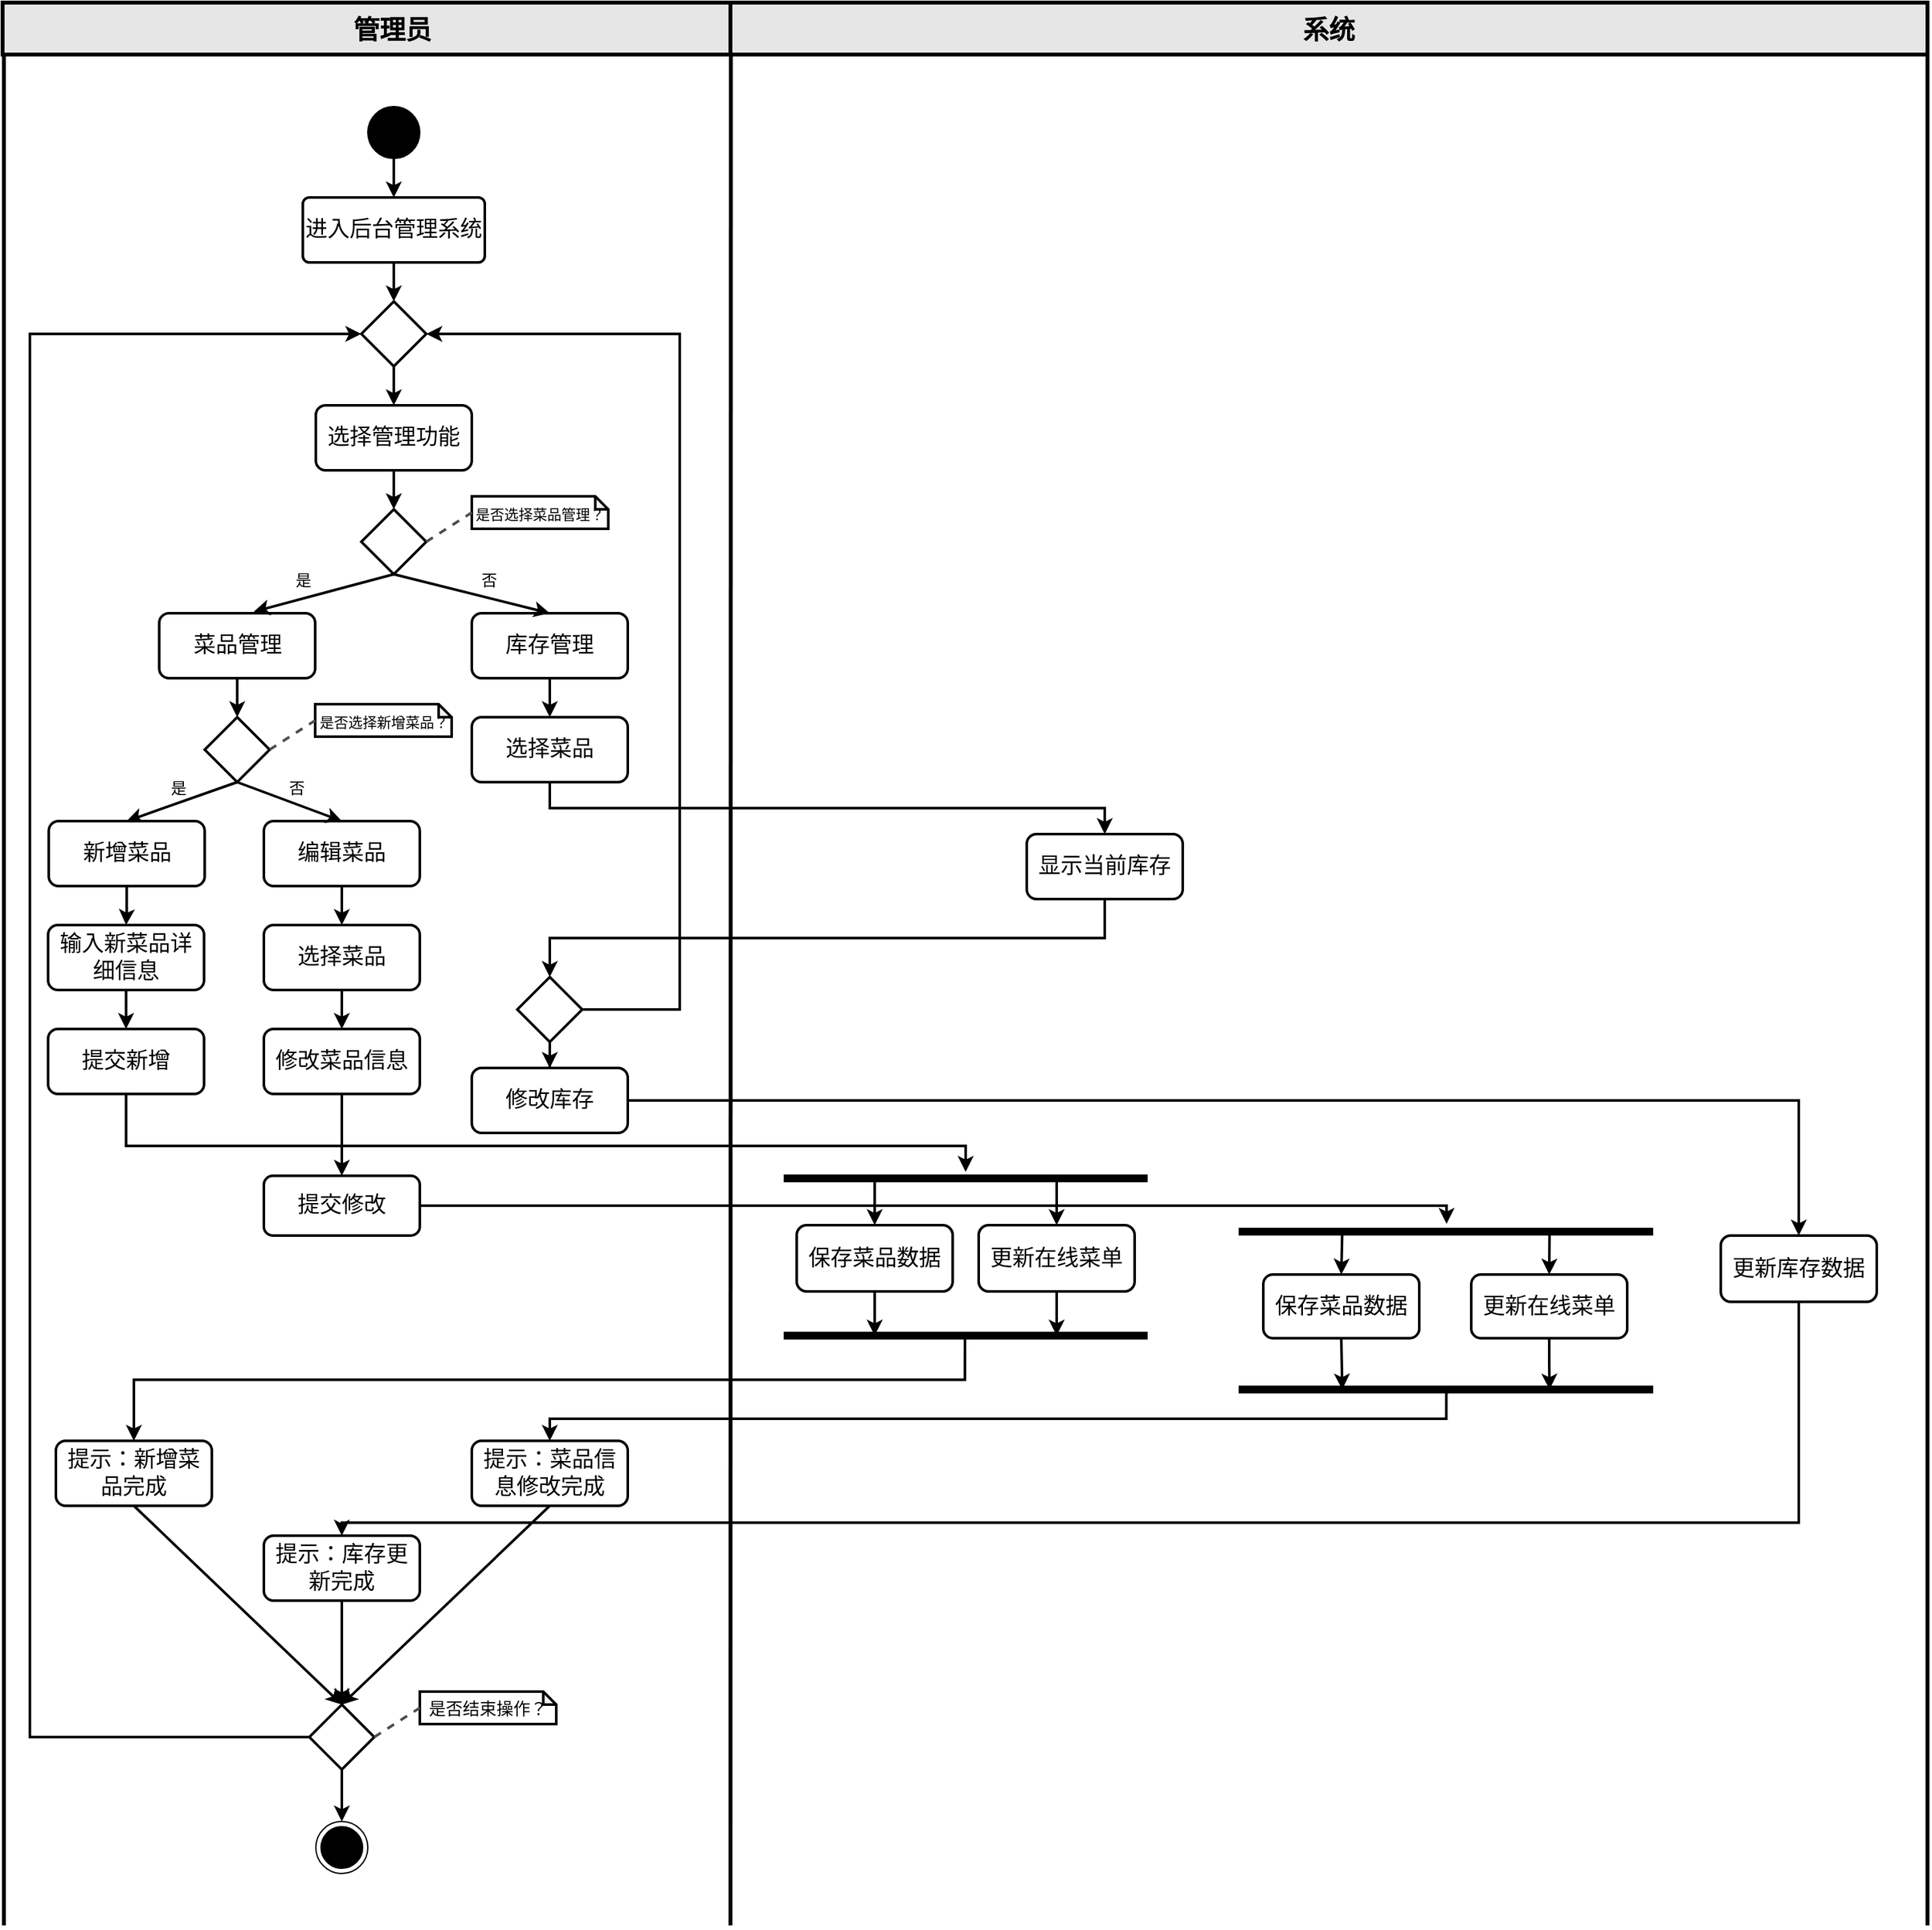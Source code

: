 <mxfile version="27.1.5">
  <diagram name="第 1 页" id="OfFDXcEh4mvgwOR_4sZM">
    <mxGraphModel dx="2760" dy="1220" grid="1" gridSize="10" guides="1" tooltips="1" connect="1" arrows="1" fold="1" page="1" pageScale="1" pageWidth="827" pageHeight="1169" math="0" shadow="0">
      <root>
        <mxCell id="0" />
        <mxCell id="1" parent="0" />
        <mxCell id="ZkD1P1Wt4bG5LlNcU552-23" style="edgeStyle=orthogonalEdgeStyle;rounded=0;orthogonalLoop=1;jettySize=auto;html=1;exitX=0.5;exitY=1;exitDx=0;exitDy=0;labelBackgroundColor=none;fontColor=default;fontSize=17;fontFamily=黑体;strokeWidth=2;" parent="1" source="jzol34q8vQIkxrYHAkH4-21" target="wrpRZbD9yLnscSps5DgX-5" edge="1">
          <mxGeometry relative="1" as="geometry" />
        </mxCell>
        <mxCell id="ZkD1P1Wt4bG5LlNcU552-22" style="edgeStyle=orthogonalEdgeStyle;rounded=0;orthogonalLoop=1;jettySize=auto;html=1;exitX=0.5;exitY=1;exitDx=0;exitDy=0;entryX=0.5;entryY=0;entryDx=0;entryDy=0;labelBackgroundColor=none;fontColor=default;fontSize=17;fontFamily=黑体;strokeWidth=2;" parent="1" source="wrpRZbD9yLnscSps5DgX-1" target="ZkD1P1Wt4bG5LlNcU552-5" edge="1">
          <mxGeometry relative="1" as="geometry" />
        </mxCell>
        <mxCell id="ZkD1P1Wt4bG5LlNcU552-24" style="edgeStyle=orthogonalEdgeStyle;rounded=0;orthogonalLoop=1;jettySize=auto;html=1;exitX=0.5;exitY=1;exitDx=0;exitDy=0;entryX=0.5;entryY=0;entryDx=0;entryDy=0;labelBackgroundColor=none;fontColor=default;fontSize=17;fontFamily=黑体;strokeWidth=2;" parent="1" source="wrpRZbD9yLnscSps5DgX-5" target="ZkD1P1Wt4bG5LlNcU552-4" edge="1">
          <mxGeometry relative="1" as="geometry" />
        </mxCell>
        <mxCell id="wrpRZbD9yLnscSps5DgX-5" value="输入新菜品详细信息" style="rounded=1;whiteSpace=wrap;html=1;fontSize=17;fontFamily=黑体;labelBackgroundColor=none;strokeWidth=2;" parent="1" vertex="1">
          <mxGeometry x="-46" y="790" width="120" height="50" as="geometry" />
        </mxCell>
        <mxCell id="ZkD1P1Wt4bG5LlNcU552-37" style="edgeStyle=orthogonalEdgeStyle;rounded=0;orthogonalLoop=1;jettySize=auto;html=1;exitX=0.5;exitY=1;exitDx=0;exitDy=0;labelBackgroundColor=none;fontColor=default;fontSize=17;fontFamily=黑体;strokeWidth=2;" parent="1" source="ZkD1P1Wt4bG5LlNcU552-4" target="ZkD1P1Wt4bG5LlNcU552-36" edge="1">
          <mxGeometry relative="1" as="geometry">
            <Array as="points">
              <mxPoint x="14" y="960" />
              <mxPoint x="660" y="960" />
            </Array>
          </mxGeometry>
        </mxCell>
        <mxCell id="ZkD1P1Wt4bG5LlNcU552-4" value="提交新增" style="rounded=1;whiteSpace=wrap;html=1;fontSize=17;fontFamily=黑体;labelBackgroundColor=none;strokeWidth=2;" parent="1" vertex="1">
          <mxGeometry x="-46" y="870" width="120" height="50" as="geometry" />
        </mxCell>
        <mxCell id="ZkD1P1Wt4bG5LlNcU552-25" style="edgeStyle=orthogonalEdgeStyle;rounded=0;orthogonalLoop=1;jettySize=auto;html=1;exitX=0.5;exitY=1;exitDx=0;exitDy=0;labelBackgroundColor=none;fontColor=default;fontSize=17;fontFamily=黑体;strokeWidth=2;" parent="1" source="ZkD1P1Wt4bG5LlNcU552-5" target="ZkD1P1Wt4bG5LlNcU552-6" edge="1">
          <mxGeometry relative="1" as="geometry" />
        </mxCell>
        <mxCell id="ZkD1P1Wt4bG5LlNcU552-5" value="选择菜品" style="rounded=1;whiteSpace=wrap;html=1;fontSize=17;fontFamily=黑体;labelBackgroundColor=none;strokeWidth=2;" parent="1" vertex="1">
          <mxGeometry x="120" y="790" width="120" height="50" as="geometry" />
        </mxCell>
        <mxCell id="ZkD1P1Wt4bG5LlNcU552-26" style="edgeStyle=orthogonalEdgeStyle;rounded=0;orthogonalLoop=1;jettySize=auto;html=1;exitX=0.5;exitY=1;exitDx=0;exitDy=0;entryX=0.5;entryY=0;entryDx=0;entryDy=0;labelBackgroundColor=none;fontColor=default;fontSize=17;fontFamily=黑体;strokeWidth=2;" parent="1" source="ZkD1P1Wt4bG5LlNcU552-6" target="ZkD1P1Wt4bG5LlNcU552-7" edge="1">
          <mxGeometry relative="1" as="geometry" />
        </mxCell>
        <mxCell id="ZkD1P1Wt4bG5LlNcU552-6" value="修改菜品信息" style="rounded=1;whiteSpace=wrap;html=1;fontSize=17;fontFamily=黑体;labelBackgroundColor=none;strokeWidth=2;" parent="1" vertex="1">
          <mxGeometry x="120" y="870" width="120" height="50" as="geometry" />
        </mxCell>
        <mxCell id="ZkD1P1Wt4bG5LlNcU552-7" value="提交修改" style="rounded=1;whiteSpace=wrap;html=1;fontSize=17;fontFamily=黑体;labelBackgroundColor=none;strokeWidth=2;" parent="1" vertex="1">
          <mxGeometry x="120" y="983" width="120" height="46" as="geometry" />
        </mxCell>
        <mxCell id="ZkD1P1Wt4bG5LlNcU552-16" style="edgeStyle=orthogonalEdgeStyle;rounded=0;orthogonalLoop=1;jettySize=auto;html=1;exitX=0.5;exitY=1;exitDx=0;exitDy=0;labelBackgroundColor=none;fontColor=default;fontSize=17;fontFamily=黑体;strokeWidth=2;" parent="1" source="ZkD1P1Wt4bG5LlNcU552-8" target="ZkD1P1Wt4bG5LlNcU552-14" edge="1">
          <mxGeometry relative="1" as="geometry" />
        </mxCell>
        <mxCell id="ZkD1P1Wt4bG5LlNcU552-8" value="选择菜品" style="rounded=1;whiteSpace=wrap;html=1;fontSize=17;fontFamily=黑体;labelBackgroundColor=none;strokeWidth=2;" parent="1" vertex="1">
          <mxGeometry x="280" y="630" width="120" height="50" as="geometry" />
        </mxCell>
        <mxCell id="ZkD1P1Wt4bG5LlNcU552-80" style="edgeStyle=orthogonalEdgeStyle;rounded=0;orthogonalLoop=1;jettySize=auto;html=1;exitX=0.5;exitY=1;exitDx=0;exitDy=0;labelBackgroundColor=none;fontColor=default;fontSize=17;fontFamily=黑体;strokeWidth=2;" parent="1" source="ZkD1P1Wt4bG5LlNcU552-14" target="ZkD1P1Wt4bG5LlNcU552-15" edge="1">
          <mxGeometry relative="1" as="geometry" />
        </mxCell>
        <mxCell id="ZkD1P1Wt4bG5LlNcU552-14" value="显示当前库存" style="rounded=1;whiteSpace=wrap;html=1;fontSize=17;fontFamily=黑体;labelBackgroundColor=none;strokeWidth=2;" parent="1" vertex="1">
          <mxGeometry x="707" y="720" width="120" height="50" as="geometry" />
        </mxCell>
        <mxCell id="ZkD1P1Wt4bG5LlNcU552-81" style="edgeStyle=orthogonalEdgeStyle;rounded=0;orthogonalLoop=1;jettySize=auto;html=1;entryX=0.5;entryY=0;entryDx=0;entryDy=0;labelBackgroundColor=none;fontColor=default;fontSize=17;fontFamily=黑体;strokeWidth=2;" parent="1" source="ZkD1P1Wt4bG5LlNcU552-15" target="ZkD1P1Wt4bG5LlNcU552-18" edge="1">
          <mxGeometry relative="1" as="geometry" />
        </mxCell>
        <mxCell id="ZkD1P1Wt4bG5LlNcU552-82" style="edgeStyle=orthogonalEdgeStyle;rounded=0;orthogonalLoop=1;jettySize=auto;html=1;entryX=1;entryY=0.5;entryDx=0;entryDy=0;labelBackgroundColor=none;fontColor=default;exitX=1;exitY=0.5;exitDx=0;exitDy=0;fontSize=17;fontFamily=黑体;strokeWidth=2;" parent="1" source="ZkD1P1Wt4bG5LlNcU552-15" target="ZkD1P1Wt4bG5LlNcU552-1" edge="1">
          <mxGeometry relative="1" as="geometry">
            <Array as="points">
              <mxPoint x="440" y="855" />
              <mxPoint x="440" y="335" />
            </Array>
          </mxGeometry>
        </mxCell>
        <mxCell id="ZkD1P1Wt4bG5LlNcU552-15" value="" style="rhombus;whiteSpace=wrap;html=1;labelBackgroundColor=none;fontSize=17;fontFamily=黑体;strokeWidth=2;" parent="1" vertex="1">
          <mxGeometry x="315" y="830" width="50" height="50" as="geometry" />
        </mxCell>
        <mxCell id="p3CwwabS2HMExQp8e3fW-5" style="edgeStyle=orthogonalEdgeStyle;rounded=0;orthogonalLoop=1;jettySize=auto;html=1;entryX=0.5;entryY=0;entryDx=0;entryDy=0;fontSize=17;fontFamily=黑体;strokeWidth=2;" parent="1" source="ZkD1P1Wt4bG5LlNcU552-18" target="p3CwwabS2HMExQp8e3fW-3" edge="1">
          <mxGeometry relative="1" as="geometry" />
        </mxCell>
        <mxCell id="ZkD1P1Wt4bG5LlNcU552-18" value="修改库存" style="rounded=1;whiteSpace=wrap;html=1;fontSize=17;fontFamily=黑体;labelBackgroundColor=none;strokeWidth=2;" parent="1" vertex="1">
          <mxGeometry x="280" y="900" width="120" height="50" as="geometry" />
        </mxCell>
        <mxCell id="ZkD1P1Wt4bG5LlNcU552-40" style="edgeStyle=orthogonalEdgeStyle;rounded=0;orthogonalLoop=1;jettySize=auto;html=1;exitX=0.75;exitY=0.5;exitDx=0;exitDy=0;exitPerimeter=0;entryX=0.5;entryY=0;entryDx=0;entryDy=0;labelBackgroundColor=none;fontColor=default;fontSize=17;fontFamily=黑体;strokeWidth=2;" parent="1" source="ZkD1P1Wt4bG5LlNcU552-30" target="ZkD1P1Wt4bG5LlNcU552-35" edge="1">
          <mxGeometry relative="1" as="geometry" />
        </mxCell>
        <mxCell id="ZkD1P1Wt4bG5LlNcU552-41" style="edgeStyle=orthogonalEdgeStyle;rounded=0;orthogonalLoop=1;jettySize=auto;html=1;exitX=0.25;exitY=0.5;exitDx=0;exitDy=0;exitPerimeter=0;entryX=0.5;entryY=0;entryDx=0;entryDy=0;labelBackgroundColor=none;fontColor=default;fontSize=17;fontFamily=黑体;strokeWidth=2;" parent="1" source="ZkD1P1Wt4bG5LlNcU552-30" target="ZkD1P1Wt4bG5LlNcU552-34" edge="1">
          <mxGeometry relative="1" as="geometry" />
        </mxCell>
        <mxCell id="ZkD1P1Wt4bG5LlNcU552-30" value="" style="shape=line;html=1;strokeWidth=6;labelBackgroundColor=none;fontSize=17;fontFamily=黑体;" parent="1" vertex="1">
          <mxGeometry x="870" y="1021" width="319" height="10" as="geometry" />
        </mxCell>
        <mxCell id="ZkD1P1Wt4bG5LlNcU552-34" value="保存菜品数据" style="rounded=1;whiteSpace=wrap;html=1;fontFamily=黑体;fontSize=17;labelBackgroundColor=none;strokeWidth=2;" parent="1" vertex="1">
          <mxGeometry x="889" y="1059" width="120" height="49" as="geometry" />
        </mxCell>
        <mxCell id="ZkD1P1Wt4bG5LlNcU552-35" value="更新在线菜单" style="rounded=1;whiteSpace=wrap;html=1;fontSize=17;fontFamily=黑体;labelBackgroundColor=none;strokeWidth=2;" parent="1" vertex="1">
          <mxGeometry x="1049" y="1059" width="120" height="49" as="geometry" />
        </mxCell>
        <mxCell id="ZkD1P1Wt4bG5LlNcU552-44" style="edgeStyle=orthogonalEdgeStyle;rounded=0;orthogonalLoop=1;jettySize=auto;html=1;exitX=0.25;exitY=0.5;exitDx=0;exitDy=0;exitPerimeter=0;labelBackgroundColor=none;fontColor=default;fontSize=17;fontFamily=黑体;strokeWidth=2;" parent="1" source="ZkD1P1Wt4bG5LlNcU552-36" target="ZkD1P1Wt4bG5LlNcU552-42" edge="1">
          <mxGeometry relative="1" as="geometry" />
        </mxCell>
        <mxCell id="ZkD1P1Wt4bG5LlNcU552-45" style="edgeStyle=orthogonalEdgeStyle;rounded=0;orthogonalLoop=1;jettySize=auto;html=1;exitX=0.75;exitY=0.5;exitDx=0;exitDy=0;exitPerimeter=0;entryX=0.5;entryY=0;entryDx=0;entryDy=0;labelBackgroundColor=none;fontColor=default;fontSize=17;fontFamily=黑体;strokeWidth=2;" parent="1" source="ZkD1P1Wt4bG5LlNcU552-36" target="ZkD1P1Wt4bG5LlNcU552-43" edge="1">
          <mxGeometry relative="1" as="geometry">
            <mxPoint x="710" y="1090" as="targetPoint" />
          </mxGeometry>
        </mxCell>
        <mxCell id="ZkD1P1Wt4bG5LlNcU552-36" value="" style="shape=line;html=1;strokeWidth=6;labelBackgroundColor=none;fontSize=17;fontFamily=黑体;" parent="1" vertex="1">
          <mxGeometry x="520" y="980" width="280" height="10" as="geometry" />
        </mxCell>
        <mxCell id="ZkD1P1Wt4bG5LlNcU552-42" value="保存菜品数据" style="rounded=1;whiteSpace=wrap;html=1;fontSize=17;fontFamily=黑体;labelBackgroundColor=none;strokeWidth=2;" parent="1" vertex="1">
          <mxGeometry x="530" y="1021" width="120" height="51" as="geometry" />
        </mxCell>
        <mxCell id="ZkD1P1Wt4bG5LlNcU552-43" value="更新在线菜单" style="rounded=1;whiteSpace=wrap;html=1;fontSize=17;fontFamily=黑体;labelBackgroundColor=none;strokeWidth=2;" parent="1" vertex="1">
          <mxGeometry x="670" y="1021" width="120" height="51" as="geometry" />
        </mxCell>
        <mxCell id="p3CwwabS2HMExQp8e3fW-8" style="edgeStyle=orthogonalEdgeStyle;rounded=0;orthogonalLoop=1;jettySize=auto;html=1;entryX=0.5;entryY=0;entryDx=0;entryDy=0;exitX=0.498;exitY=0.558;exitDx=0;exitDy=0;exitPerimeter=0;fontSize=17;fontFamily=黑体;strokeWidth=2;" parent="1" source="ZkD1P1Wt4bG5LlNcU552-46" target="ZkD1P1Wt4bG5LlNcU552-49" edge="1">
          <mxGeometry relative="1" as="geometry">
            <Array as="points">
              <mxPoint x="659" y="1140" />
              <mxPoint x="20" y="1140" />
            </Array>
          </mxGeometry>
        </mxCell>
        <mxCell id="ZkD1P1Wt4bG5LlNcU552-46" value="" style="shape=line;html=1;strokeWidth=6;labelBackgroundColor=none;fontSize=17;fontFamily=黑体;" parent="1" vertex="1">
          <mxGeometry x="520" y="1101" width="280" height="10" as="geometry" />
        </mxCell>
        <mxCell id="ZkD1P1Wt4bG5LlNcU552-47" style="edgeStyle=orthogonalEdgeStyle;rounded=0;orthogonalLoop=1;jettySize=auto;html=1;exitX=0.5;exitY=1;exitDx=0;exitDy=0;entryX=0.25;entryY=0.5;entryDx=0;entryDy=0;entryPerimeter=0;labelBackgroundColor=none;fontColor=default;fontSize=17;fontFamily=黑体;strokeWidth=2;" parent="1" source="ZkD1P1Wt4bG5LlNcU552-42" target="ZkD1P1Wt4bG5LlNcU552-46" edge="1">
          <mxGeometry relative="1" as="geometry" />
        </mxCell>
        <mxCell id="ZkD1P1Wt4bG5LlNcU552-48" style="edgeStyle=orthogonalEdgeStyle;rounded=0;orthogonalLoop=1;jettySize=auto;html=1;exitX=0.5;exitY=1;exitDx=0;exitDy=0;entryX=0.75;entryY=0.5;entryDx=0;entryDy=0;entryPerimeter=0;labelBackgroundColor=none;fontColor=default;fontSize=17;fontFamily=黑体;strokeWidth=2;" parent="1" source="ZkD1P1Wt4bG5LlNcU552-43" target="ZkD1P1Wt4bG5LlNcU552-46" edge="1">
          <mxGeometry relative="1" as="geometry">
            <mxPoint x="710" y="1101" as="sourcePoint" />
          </mxGeometry>
        </mxCell>
        <mxCell id="p3CwwabS2HMExQp8e3fW-11" style="rounded=0;orthogonalLoop=1;jettySize=auto;html=1;exitX=0.5;exitY=1;exitDx=0;exitDy=0;entryX=0.5;entryY=0;entryDx=0;entryDy=0;fontSize=17;fontFamily=黑体;strokeWidth=2;" parent="1" source="ZkD1P1Wt4bG5LlNcU552-49" target="p3CwwabS2HMExQp8e3fW-10" edge="1">
          <mxGeometry relative="1" as="geometry" />
        </mxCell>
        <mxCell id="ZkD1P1Wt4bG5LlNcU552-49" value="提示：新增菜品完成" style="rounded=1;whiteSpace=wrap;html=1;fontSize=17;fontFamily=黑体;labelBackgroundColor=none;strokeWidth=2;" parent="1" vertex="1">
          <mxGeometry x="-40" y="1187" width="120" height="50" as="geometry" />
        </mxCell>
        <mxCell id="p3CwwabS2HMExQp8e3fW-15" style="rounded=0;orthogonalLoop=1;jettySize=auto;html=1;exitX=0.5;exitY=1;exitDx=0;exitDy=0;entryX=0.5;entryY=0;entryDx=0;entryDy=0;fontSize=17;fontFamily=黑体;strokeWidth=2;" parent="1" source="ZkD1P1Wt4bG5LlNcU552-51" target="p3CwwabS2HMExQp8e3fW-10" edge="1">
          <mxGeometry relative="1" as="geometry" />
        </mxCell>
        <mxCell id="ZkD1P1Wt4bG5LlNcU552-51" value="提示：菜品信息修改完成" style="rounded=1;whiteSpace=wrap;html=1;fontSize=17;fontFamily=黑体;labelBackgroundColor=none;strokeWidth=2;" parent="1" vertex="1">
          <mxGeometry x="280" y="1187" width="120" height="50" as="geometry" />
        </mxCell>
        <mxCell id="ZkD1P1Wt4bG5LlNcU552-77" style="edgeStyle=orthogonalEdgeStyle;rounded=0;orthogonalLoop=1;jettySize=auto;html=1;entryX=0.5;entryY=0;entryDx=0;entryDy=0;labelBackgroundColor=none;fontColor=default;fontSize=17;fontFamily=黑体;strokeWidth=2;" parent="1" source="jzol34q8vQIkxrYHAkH4-4" target="ZkD1P1Wt4bG5LlNcU552-1" edge="1">
          <mxGeometry relative="1" as="geometry" />
        </mxCell>
        <mxCell id="jzol34q8vQIkxrYHAkH4-4" value="&lt;font style=&quot;vertical-align: inherit;&quot;&gt;&lt;font style=&quot;vertical-align: inherit;&quot;&gt;进入后台管理系统&lt;/font&gt;&lt;/font&gt;" style="html=1;align=center;verticalAlign=middle;rounded=1;absoluteArcSize=1;arcSize=10;dashed=0;whiteSpace=wrap;labelBackgroundColor=none;fontSize=17;fontFamily=黑体;strokeWidth=2;" parent="1" vertex="1">
          <mxGeometry x="150" y="230" width="140" height="50" as="geometry" />
        </mxCell>
        <mxCell id="ZkD1P1Wt4bG5LlNcU552-1" value="" style="rhombus;whiteSpace=wrap;html=1;labelBackgroundColor=none;fontSize=17;fontFamily=黑体;strokeWidth=2;" parent="1" vertex="1">
          <mxGeometry x="195" y="310" width="50" height="50" as="geometry" />
        </mxCell>
        <mxCell id="ZkD1P1Wt4bG5LlNcU552-73" style="edgeStyle=orthogonalEdgeStyle;rounded=0;orthogonalLoop=1;jettySize=auto;html=1;exitX=0.5;exitY=1;exitDx=0;exitDy=0;labelBackgroundColor=none;fontColor=default;fontSize=17;fontFamily=黑体;strokeWidth=2;" parent="1" source="jzol34q8vQIkxrYHAkH4-8" target="jzol34q8vQIkxrYHAkH4-11" edge="1">
          <mxGeometry relative="1" as="geometry" />
        </mxCell>
        <mxCell id="jzol34q8vQIkxrYHAkH4-8" value="&lt;font&gt;选择管理功能&lt;/font&gt;" style="rounded=1;whiteSpace=wrap;html=1;labelBackgroundColor=none;fontSize=17;fontFamily=黑体;strokeWidth=2;" parent="1" vertex="1">
          <mxGeometry x="160" y="390" width="120" height="50" as="geometry" />
        </mxCell>
        <mxCell id="ZkD1P1Wt4bG5LlNcU552-2" style="edgeStyle=orthogonalEdgeStyle;rounded=0;orthogonalLoop=1;jettySize=auto;html=1;entryX=0.5;entryY=0;entryDx=0;entryDy=0;labelBackgroundColor=none;fontColor=default;fontSize=17;fontFamily=黑体;strokeWidth=2;" parent="1" source="ZkD1P1Wt4bG5LlNcU552-1" target="jzol34q8vQIkxrYHAkH4-8" edge="1">
          <mxGeometry relative="1" as="geometry" />
        </mxCell>
        <mxCell id="jzol34q8vQIkxrYHAkH4-11" value="" style="rhombus;whiteSpace=wrap;html=1;labelBackgroundColor=none;fontSize=17;fontFamily=黑体;strokeWidth=2;" parent="1" vertex="1">
          <mxGeometry x="195" y="470" width="50" height="50" as="geometry" />
        </mxCell>
        <mxCell id="jzol34q8vQIkxrYHAkH4-13" value="&lt;font style=&quot;vertical-align: inherit;&quot;&gt;&lt;font style=&quot;vertical-align: inherit;&quot;&gt;菜品管理&lt;/font&gt;&lt;/font&gt;" style="rounded=1;whiteSpace=wrap;html=1;labelBackgroundColor=none;fontSize=17;fontFamily=黑体;strokeWidth=2;" parent="1" vertex="1">
          <mxGeometry x="39.5" y="550" width="120" height="50" as="geometry" />
        </mxCell>
        <mxCell id="jzol34q8vQIkxrYHAkH4-16" style="rounded=0;orthogonalLoop=1;jettySize=auto;html=1;exitX=0.5;exitY=1;exitDx=0;exitDy=0;entryX=0.606;entryY=-0.024;entryDx=0;entryDy=0;entryPerimeter=0;labelBackgroundColor=none;fontColor=default;fontSize=17;fontFamily=黑体;strokeWidth=2;" parent="1" source="jzol34q8vQIkxrYHAkH4-11" target="jzol34q8vQIkxrYHAkH4-13" edge="1">
          <mxGeometry relative="1" as="geometry" />
        </mxCell>
        <mxCell id="ZkD1P1Wt4bG5LlNcU552-78" style="edgeStyle=orthogonalEdgeStyle;rounded=0;orthogonalLoop=1;jettySize=auto;html=1;entryX=0.5;entryY=0;entryDx=0;entryDy=0;labelBackgroundColor=none;fontColor=default;fontSize=17;fontFamily=黑体;strokeWidth=2;" parent="1" source="jzol34q8vQIkxrYHAkH4-14" target="ZkD1P1Wt4bG5LlNcU552-8" edge="1">
          <mxGeometry relative="1" as="geometry" />
        </mxCell>
        <mxCell id="jzol34q8vQIkxrYHAkH4-14" value="&lt;font style=&quot;vertical-align: inherit;&quot;&gt;&lt;font style=&quot;vertical-align: inherit;&quot;&gt;&lt;font style=&quot;vertical-align: inherit;&quot;&gt;&lt;font style=&quot;vertical-align: inherit;&quot;&gt;库存管理&lt;/font&gt;&lt;/font&gt;&lt;/font&gt;&lt;/font&gt;" style="rounded=1;whiteSpace=wrap;html=1;labelBackgroundColor=none;fontSize=17;fontFamily=黑体;strokeWidth=2;" parent="1" vertex="1">
          <mxGeometry x="280" y="550" width="120" height="50" as="geometry" />
        </mxCell>
        <mxCell id="jzol34q8vQIkxrYHAkH4-17" style="rounded=0;orthogonalLoop=1;jettySize=auto;html=1;exitX=0.5;exitY=1;exitDx=0;exitDy=0;entryX=0.5;entryY=0;entryDx=0;entryDy=0;labelBackgroundColor=none;fontColor=default;fontSize=17;fontFamily=黑体;strokeWidth=2;" parent="1" source="jzol34q8vQIkxrYHAkH4-11" target="jzol34q8vQIkxrYHAkH4-14" edge="1">
          <mxGeometry relative="1" as="geometry" />
        </mxCell>
        <mxCell id="jzol34q8vQIkxrYHAkH4-19" value="" style="rhombus;whiteSpace=wrap;html=1;labelBackgroundColor=none;fontSize=17;fontFamily=黑体;strokeWidth=2;" parent="1" vertex="1">
          <mxGeometry x="74.5" y="630" width="50" height="50" as="geometry" />
        </mxCell>
        <mxCell id="jzol34q8vQIkxrYHAkH4-20" style="edgeStyle=orthogonalEdgeStyle;rounded=0;orthogonalLoop=1;jettySize=auto;html=1;entryX=0.5;entryY=0;entryDx=0;entryDy=0;labelBackgroundColor=none;fontColor=default;fontSize=17;fontFamily=黑体;strokeWidth=2;" parent="1" source="jzol34q8vQIkxrYHAkH4-13" target="jzol34q8vQIkxrYHAkH4-19" edge="1">
          <mxGeometry relative="1" as="geometry" />
        </mxCell>
        <mxCell id="wrpRZbD9yLnscSps5DgX-3" style="rounded=0;orthogonalLoop=1;jettySize=auto;html=1;entryX=0.5;entryY=0;entryDx=0;entryDy=0;exitX=0.5;exitY=1;exitDx=0;exitDy=0;labelBackgroundColor=none;fontColor=default;fontSize=17;fontFamily=黑体;strokeWidth=2;" parent="1" source="jzol34q8vQIkxrYHAkH4-19" target="jzol34q8vQIkxrYHAkH4-21" edge="1">
          <mxGeometry relative="1" as="geometry">
            <mxPoint x="60" y="720" as="targetPoint" />
          </mxGeometry>
        </mxCell>
        <mxCell id="wrpRZbD9yLnscSps5DgX-1" value="编辑&lt;span style=&quot;background-color: transparent; color: light-dark(rgb(0, 0, 0), rgb(255, 255, 255));&quot;&gt;菜品&lt;/span&gt;" style="rounded=1;whiteSpace=wrap;html=1;fontSize=17;fontFamily=黑体;labelBackgroundColor=none;strokeWidth=2;" parent="1" vertex="1">
          <mxGeometry x="120" y="710" width="120" height="50" as="geometry" />
        </mxCell>
        <mxCell id="wrpRZbD9yLnscSps5DgX-2" style="rounded=0;orthogonalLoop=1;jettySize=auto;html=1;exitX=0.5;exitY=1;exitDx=0;exitDy=0;entryX=0.5;entryY=0;entryDx=0;entryDy=0;labelBackgroundColor=none;fontColor=default;fontSize=17;fontFamily=黑体;strokeWidth=2;" parent="1" source="jzol34q8vQIkxrYHAkH4-19" target="wrpRZbD9yLnscSps5DgX-1" edge="1">
          <mxGeometry relative="1" as="geometry" />
        </mxCell>
        <mxCell id="jzol34q8vQIkxrYHAkH4-21" value="&lt;font&gt;新增菜品&lt;/font&gt;" style="rounded=1;whiteSpace=wrap;html=1;labelBackgroundColor=none;fontSize=17;fontFamily=黑体;strokeWidth=2;" parent="1" vertex="1">
          <mxGeometry x="-45.5" y="710" width="120" height="50" as="geometry" />
        </mxCell>
        <mxCell id="ZkD1P1Wt4bG5LlNcU552-83" style="edgeStyle=orthogonalEdgeStyle;rounded=0;orthogonalLoop=1;jettySize=auto;html=1;labelBackgroundColor=none;fontColor=default;fontSize=17;fontFamily=黑体;strokeWidth=2;" parent="1" source="ZkD1P1Wt4bG5LlNcU552-7" edge="1">
          <mxGeometry relative="1" as="geometry">
            <mxPoint x="1030" y="1020" as="targetPoint" />
            <Array as="points">
              <mxPoint x="1030" y="1006" />
            </Array>
          </mxGeometry>
        </mxCell>
        <mxCell id="ZkD1P1Wt4bG5LlNcU552-88" style="edgeStyle=orthogonalEdgeStyle;rounded=0;orthogonalLoop=1;jettySize=auto;html=1;entryX=0.5;entryY=0;entryDx=0;entryDy=0;exitX=0.501;exitY=0.537;exitDx=0;exitDy=0;exitPerimeter=0;labelBackgroundColor=none;fontColor=default;fontSize=17;fontFamily=黑体;strokeWidth=2;" parent="1" source="ZkD1P1Wt4bG5LlNcU552-84" target="ZkD1P1Wt4bG5LlNcU552-51" edge="1">
          <mxGeometry relative="1" as="geometry">
            <Array as="points">
              <mxPoint x="1030" y="1170" />
              <mxPoint x="340" y="1170" />
            </Array>
          </mxGeometry>
        </mxCell>
        <mxCell id="ZkD1P1Wt4bG5LlNcU552-84" value="" style="shape=line;html=1;strokeWidth=6;labelBackgroundColor=none;fontSize=17;fontFamily=黑体;" parent="1" vertex="1">
          <mxGeometry x="870" y="1137" width="319" height="21" as="geometry" />
        </mxCell>
        <mxCell id="ZkD1P1Wt4bG5LlNcU552-86" style="edgeStyle=orthogonalEdgeStyle;rounded=0;orthogonalLoop=1;jettySize=auto;html=1;entryX=0.75;entryY=0.5;entryDx=0;entryDy=0;entryPerimeter=0;labelBackgroundColor=none;fontColor=default;fontSize=17;fontFamily=黑体;strokeWidth=2;" parent="1" source="ZkD1P1Wt4bG5LlNcU552-35" target="ZkD1P1Wt4bG5LlNcU552-84" edge="1">
          <mxGeometry relative="1" as="geometry" />
        </mxCell>
        <mxCell id="ZkD1P1Wt4bG5LlNcU552-87" style="edgeStyle=orthogonalEdgeStyle;rounded=0;orthogonalLoop=1;jettySize=auto;html=1;exitX=0.5;exitY=1;exitDx=0;exitDy=0;entryX=0.25;entryY=0.5;entryDx=0;entryDy=0;entryPerimeter=0;labelBackgroundColor=none;fontColor=default;fontSize=17;fontFamily=黑体;strokeWidth=2;" parent="1" source="ZkD1P1Wt4bG5LlNcU552-34" target="ZkD1P1Wt4bG5LlNcU552-84" edge="1">
          <mxGeometry relative="1" as="geometry" />
        </mxCell>
        <mxCell id="GrfXblt5mlEnLoXtTGxq-4" value="" style="endArrow=none;html=1;rounded=0;strokeWidth=3;" parent="1" edge="1">
          <mxGeometry width="50" height="50" relative="1" as="geometry">
            <mxPoint x="-80" y="1560" as="sourcePoint" />
            <mxPoint x="-80" y="120" as="targetPoint" />
          </mxGeometry>
        </mxCell>
        <mxCell id="GrfXblt5mlEnLoXtTGxq-5" value="" style="endArrow=none;html=1;rounded=0;strokeWidth=3;" parent="1" edge="1">
          <mxGeometry width="50" height="50" relative="1" as="geometry">
            <mxPoint x="479" y="1560" as="sourcePoint" />
            <mxPoint x="479.33" y="120" as="targetPoint" />
          </mxGeometry>
        </mxCell>
        <mxCell id="GrfXblt5mlEnLoXtTGxq-6" value="" style="endArrow=none;html=1;rounded=0;strokeWidth=3;" parent="1" edge="1">
          <mxGeometry width="50" height="50" relative="1" as="geometry">
            <mxPoint x="1400" y="1560" as="sourcePoint" />
            <mxPoint x="1400" y="117" as="targetPoint" />
          </mxGeometry>
        </mxCell>
        <mxCell id="GrfXblt5mlEnLoXtTGxq-7" value="" style="endArrow=none;html=1;rounded=0;" parent="1" edge="1">
          <mxGeometry width="50" height="50" relative="1" as="geometry">
            <mxPoint x="-80" y="120" as="sourcePoint" />
            <mxPoint x="1200" y="120" as="targetPoint" />
          </mxGeometry>
        </mxCell>
        <mxCell id="GrfXblt5mlEnLoXtTGxq-8" value="管理员" style="rounded=0;whiteSpace=wrap;html=1;fontSize=20;fontFamily=黑体;fontStyle=1;fillColor=#E6E6E6;strokeWidth=3;spacingRight=-40;" parent="1" vertex="1">
          <mxGeometry x="-81" y="80" width="560" height="40" as="geometry" />
        </mxCell>
        <mxCell id="GrfXblt5mlEnLoXtTGxq-9" value="系统" style="rounded=0;whiteSpace=wrap;html=1;fontSize=20;fontFamily=黑体;fontStyle=1;fillColor=#E6E6E6;strokeWidth=3;" parent="1" vertex="1">
          <mxGeometry x="479" y="80" width="921" height="40" as="geometry" />
        </mxCell>
        <mxCell id="p3CwwabS2HMExQp8e3fW-9" style="edgeStyle=orthogonalEdgeStyle;rounded=0;orthogonalLoop=1;jettySize=auto;html=1;entryX=0.5;entryY=0;entryDx=0;entryDy=0;fontSize=17;fontFamily=黑体;strokeWidth=2;" parent="1" source="p3CwwabS2HMExQp8e3fW-3" target="p3CwwabS2HMExQp8e3fW-6" edge="1">
          <mxGeometry relative="1" as="geometry">
            <Array as="points">
              <mxPoint x="1301" y="1250" />
              <mxPoint x="180" y="1250" />
            </Array>
          </mxGeometry>
        </mxCell>
        <mxCell id="p3CwwabS2HMExQp8e3fW-3" value="&lt;font&gt;更新库存数据&lt;/font&gt;" style="rounded=1;whiteSpace=wrap;html=1;fontSize=17;fontFamily=黑体;strokeWidth=2;" parent="1" vertex="1">
          <mxGeometry x="1241" y="1029" width="120" height="51" as="geometry" />
        </mxCell>
        <mxCell id="p3CwwabS2HMExQp8e3fW-13" style="edgeStyle=orthogonalEdgeStyle;rounded=0;orthogonalLoop=1;jettySize=auto;html=1;exitX=0.5;exitY=1;exitDx=0;exitDy=0;fontSize=17;fontFamily=黑体;strokeWidth=2;" parent="1" source="p3CwwabS2HMExQp8e3fW-6" edge="1">
          <mxGeometry relative="1" as="geometry">
            <mxPoint x="179.826" y="1310.087" as="targetPoint" />
          </mxGeometry>
        </mxCell>
        <mxCell id="p3CwwabS2HMExQp8e3fW-14" style="rounded=0;orthogonalLoop=1;jettySize=auto;html=1;exitX=0.5;exitY=1;exitDx=0;exitDy=0;entryX=0.5;entryY=0;entryDx=0;entryDy=0;fontSize=17;fontFamily=黑体;strokeWidth=2;" parent="1" source="p3CwwabS2HMExQp8e3fW-6" target="p3CwwabS2HMExQp8e3fW-10" edge="1">
          <mxGeometry relative="1" as="geometry" />
        </mxCell>
        <mxCell id="p3CwwabS2HMExQp8e3fW-6" value="&lt;font&gt;提示：库存更新完成&lt;/font&gt;" style="rounded=1;whiteSpace=wrap;html=1;fontSize=17;fontFamily=黑体;strokeWidth=2;" parent="1" vertex="1">
          <mxGeometry x="120" y="1260" width="120" height="50" as="geometry" />
        </mxCell>
        <mxCell id="p3CwwabS2HMExQp8e3fW-22" style="edgeStyle=orthogonalEdgeStyle;rounded=0;orthogonalLoop=1;jettySize=auto;html=1;exitX=0.5;exitY=1;exitDx=0;exitDy=0;entryX=0.5;entryY=0;entryDx=0;entryDy=0;fontSize=17;fontFamily=黑体;strokeWidth=2;" parent="1" source="p3CwwabS2HMExQp8e3fW-10" target="p3CwwabS2HMExQp8e3fW-18" edge="1">
          <mxGeometry relative="1" as="geometry" />
        </mxCell>
        <mxCell id="p3CwwabS2HMExQp8e3fW-23" style="edgeStyle=orthogonalEdgeStyle;rounded=0;orthogonalLoop=1;jettySize=auto;html=1;entryX=0;entryY=0.5;entryDx=0;entryDy=0;fontSize=17;fontFamily=黑体;strokeWidth=2;" parent="1" source="p3CwwabS2HMExQp8e3fW-10" target="ZkD1P1Wt4bG5LlNcU552-1" edge="1">
          <mxGeometry relative="1" as="geometry">
            <Array as="points">
              <mxPoint x="-60" y="1415" />
              <mxPoint x="-60" y="335" />
            </Array>
          </mxGeometry>
        </mxCell>
        <mxCell id="p3CwwabS2HMExQp8e3fW-10" value="" style="rhombus;whiteSpace=wrap;html=1;fontSize=17;fontFamily=黑体;strokeWidth=2;" parent="1" vertex="1">
          <mxGeometry x="155" y="1390" width="50" height="50" as="geometry" />
        </mxCell>
        <mxCell id="p3CwwabS2HMExQp8e3fW-16" value="是否结束操作？" style="shape=note;whiteSpace=wrap;html=1;backgroundOutline=1;darkOpacity=0.05;size=10;fontSize=13;fontFamily=黑体;strokeWidth=2;" parent="1" vertex="1">
          <mxGeometry x="240" y="1380" width="105" height="25" as="geometry" />
        </mxCell>
        <mxCell id="p3CwwabS2HMExQp8e3fW-17" style="rounded=0;orthogonalLoop=1;jettySize=auto;html=1;exitX=1;exitY=0.5;exitDx=0;exitDy=0;entryX=0;entryY=0.5;entryDx=0;entryDy=0;entryPerimeter=0;endArrow=none;startFill=0;dashed=1;strokeWidth=2;strokeColor=#4D4D4D;fontSize=17;fontFamily=黑体;" parent="1" source="p3CwwabS2HMExQp8e3fW-10" target="p3CwwabS2HMExQp8e3fW-16" edge="1">
          <mxGeometry relative="1" as="geometry" />
        </mxCell>
        <mxCell id="p3CwwabS2HMExQp8e3fW-18" value="" style="ellipse;html=1;shape=endState;fillColor=strokeColor;" parent="1" vertex="1">
          <mxGeometry x="160" y="1480" width="40" height="40" as="geometry" />
        </mxCell>
        <mxCell id="p3CwwabS2HMExQp8e3fW-20" style="edgeStyle=orthogonalEdgeStyle;rounded=0;orthogonalLoop=1;jettySize=auto;html=1;entryX=0.5;entryY=0;entryDx=0;entryDy=0;fontSize=17;fontFamily=黑体;strokeWidth=2;" parent="1" source="p3CwwabS2HMExQp8e3fW-19" target="jzol34q8vQIkxrYHAkH4-4" edge="1">
          <mxGeometry relative="1" as="geometry" />
        </mxCell>
        <mxCell id="p3CwwabS2HMExQp8e3fW-19" value="" style="ellipse;fillColor=strokeColor;html=1;" parent="1" vertex="1">
          <mxGeometry x="200" y="160" width="40" height="40" as="geometry" />
        </mxCell>
        <mxCell id="mWpBNK7Rx8oYG3ItrSbZ-1" value="是" style="text;html=1;align=center;verticalAlign=middle;resizable=0;points=[];autosize=1;strokeColor=none;fillColor=none;" vertex="1" parent="1">
          <mxGeometry x="130" y="510" width="40" height="30" as="geometry" />
        </mxCell>
        <mxCell id="mWpBNK7Rx8oYG3ItrSbZ-2" value="否" style="text;html=1;align=center;verticalAlign=middle;resizable=0;points=[];autosize=1;strokeColor=none;fillColor=none;" vertex="1" parent="1">
          <mxGeometry x="272.5" y="510" width="40" height="30" as="geometry" />
        </mxCell>
        <mxCell id="mWpBNK7Rx8oYG3ItrSbZ-3" value="&lt;font style=&quot;font-size: 11px;&quot;&gt;是否选择菜品管理？&lt;/font&gt;" style="shape=note;whiteSpace=wrap;html=1;backgroundOutline=1;darkOpacity=0.05;size=10;fontSize=13;fontFamily=黑体;strokeWidth=2;" vertex="1" parent="1">
          <mxGeometry x="280" y="460" width="105" height="25" as="geometry" />
        </mxCell>
        <mxCell id="mWpBNK7Rx8oYG3ItrSbZ-4" style="rounded=0;orthogonalLoop=1;jettySize=auto;html=1;exitX=1;exitY=0.5;exitDx=0;exitDy=0;entryX=0;entryY=0.5;entryDx=0;entryDy=0;entryPerimeter=0;endArrow=none;startFill=0;dashed=1;strokeWidth=2;strokeColor=#4D4D4D;fontSize=17;fontFamily=黑体;" edge="1" parent="1" target="mWpBNK7Rx8oYG3ItrSbZ-3">
          <mxGeometry relative="1" as="geometry">
            <mxPoint x="245" y="495" as="sourcePoint" />
          </mxGeometry>
        </mxCell>
        <mxCell id="mWpBNK7Rx8oYG3ItrSbZ-5" value="&lt;font style=&quot;font-size: 11px;&quot;&gt;是否选择新增菜品？&lt;/font&gt;" style="shape=note;whiteSpace=wrap;html=1;backgroundOutline=1;darkOpacity=0.05;size=10;fontSize=13;fontFamily=黑体;strokeWidth=2;" vertex="1" parent="1">
          <mxGeometry x="159.5" y="620" width="105" height="25" as="geometry" />
        </mxCell>
        <mxCell id="mWpBNK7Rx8oYG3ItrSbZ-6" style="rounded=0;orthogonalLoop=1;jettySize=auto;html=1;exitX=1;exitY=0.5;exitDx=0;exitDy=0;entryX=0;entryY=0.5;entryDx=0;entryDy=0;entryPerimeter=0;endArrow=none;startFill=0;dashed=1;strokeWidth=2;strokeColor=#4D4D4D;fontSize=17;fontFamily=黑体;" edge="1" parent="1" target="mWpBNK7Rx8oYG3ItrSbZ-5">
          <mxGeometry relative="1" as="geometry">
            <mxPoint x="124.5" y="655" as="sourcePoint" />
          </mxGeometry>
        </mxCell>
        <mxCell id="mWpBNK7Rx8oYG3ItrSbZ-7" value="是" style="text;html=1;align=center;verticalAlign=middle;resizable=0;points=[];autosize=1;strokeColor=none;fillColor=none;" vertex="1" parent="1">
          <mxGeometry x="34" y="670" width="40" height="30" as="geometry" />
        </mxCell>
        <mxCell id="mWpBNK7Rx8oYG3ItrSbZ-8" value="否" style="text;html=1;align=center;verticalAlign=middle;resizable=0;points=[];autosize=1;strokeColor=none;fillColor=none;" vertex="1" parent="1">
          <mxGeometry x="124.5" y="670" width="40" height="30" as="geometry" />
        </mxCell>
      </root>
    </mxGraphModel>
  </diagram>
</mxfile>
